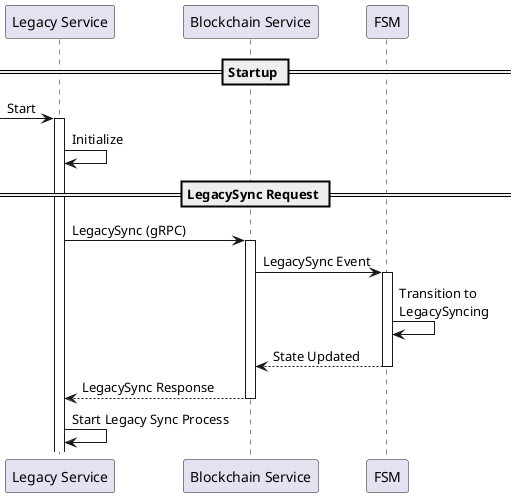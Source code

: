 @startuml

participant "Legacy Service" as LegacyService
participant "Blockchain Service" as BlockchainService
participant "FSM" as FSM

== Startup ==
[-> LegacyService : Start
activate LegacyService
LegacyService -> LegacyService : Initialize

== LegacySync Request ==
LegacyService -> BlockchainService : LegacySync (gRPC)
activate BlockchainService

BlockchainService -> FSM : LegacySync Event
activate FSM

FSM -> FSM : Transition to \nLegacySyncing

FSM --> BlockchainService : State Updated
deactivate FSM

BlockchainService --> LegacyService : LegacySync Response
deactivate BlockchainService

LegacyService -> LegacyService : Start Legacy Sync Process

@enduml
